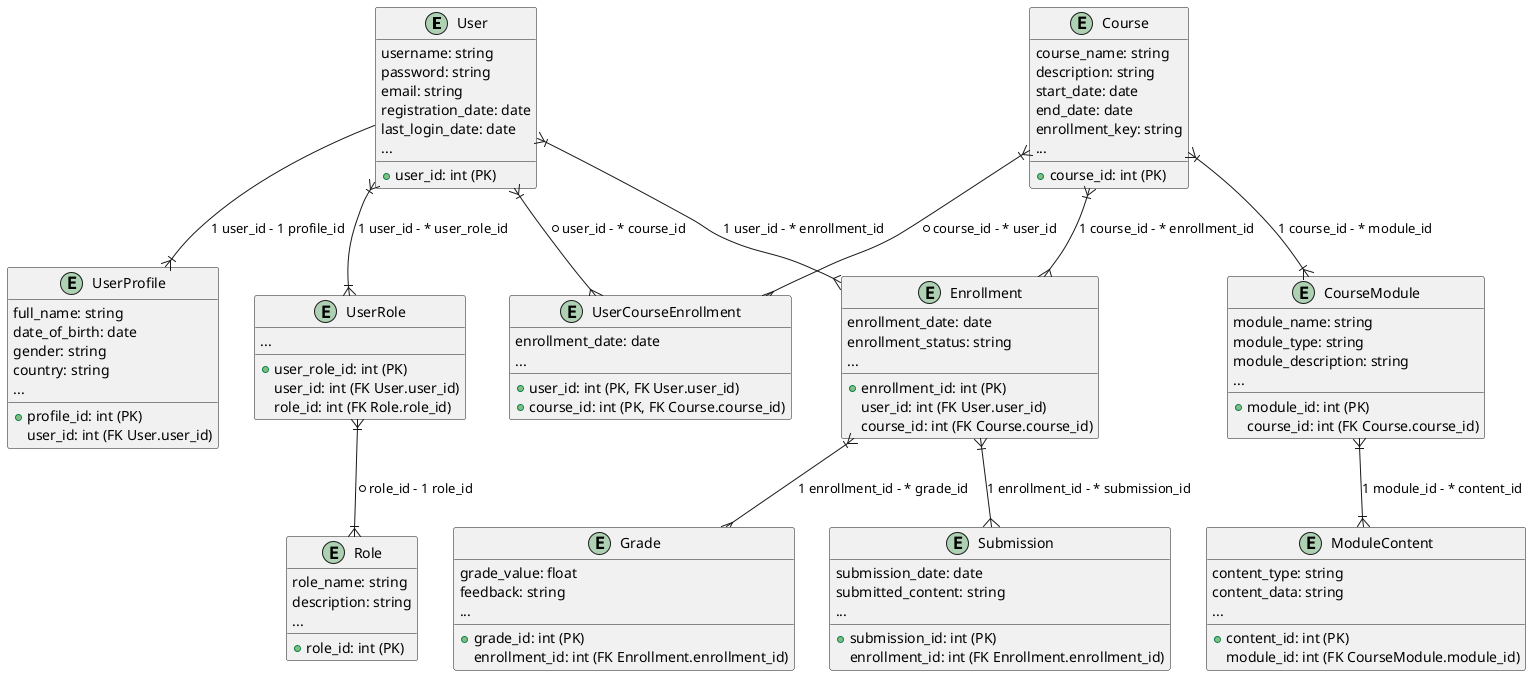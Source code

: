 @startuml

' Define User-related tables
entity User {
    + user_id: int (PK)
    username: string
    password: string
    email: string
    registration_date: date
    last_login_date: date
    ...
}

entity UserProfile {
    + profile_id: int (PK)
    user_id: int (FK User.user_id)
    full_name: string
    date_of_birth: date
    gender: string
    country: string
    ...
}

entity UserRole {
    + user_role_id: int (PK)
    user_id: int (FK User.user_id)
    role_id: int (FK Role.role_id)
    ...
}

entity Role {
    + role_id: int (PK)
    role_name: string
    description: string
    ...
}

' Define Course-related tables
entity Course {
    + course_id: int (PK)
    course_name: string
    description: string
    start_date: date
    end_date: date
    enrollment_key: string
    ...
}

entity CourseModule {
    + module_id: int (PK)
    course_id: int (FK Course.course_id)
    module_name: string
    module_type: string
    module_description: string
    ...
}

entity ModuleContent {
    + content_id: int (PK)
    module_id: int (FK CourseModule.module_id)
    content_type: string
    content_data: string
    ...
}

entity Enrollment {
    + enrollment_id: int (PK)
    user_id: int (FK User.user_id)
    course_id: int (FK Course.course_id)
    enrollment_date: date
    enrollment_status: string
    ...
}

entity Grade {
    + grade_id: int (PK)
    enrollment_id: int (FK Enrollment.enrollment_id)
    grade_value: float
    feedback: string
    ...
}

entity Submission {
    + submission_id: int (PK)
    enrollment_id: int (FK Enrollment.enrollment_id)
    submission_date: date
    submitted_content: string
    ...
}

entity UserCourseEnrollment {
    + user_id: int (PK, FK User.user_id)
    + course_id: int (PK, FK Course.course_id)
    enrollment_date: date
    ...
}

' Define Relationships with Cardinality
User --|{ UserProfile : 1 user_id - 1 profile_id
User }|--|{ UserRole : 1 user_id - * user_role_id
UserRole }|--|{ Role : * role_id - 1 role_id
Course }|--|{ CourseModule : 1 course_id - * module_id
CourseModule }|--|{ ModuleContent : 1 module_id - * content_id
User }|--{ Enrollment : 1 user_id - * enrollment_id
Course }|--{ Enrollment : 1 course_id - * enrollment_id
Enrollment }|--{ Grade : 1 enrollment_id - * grade_id
Enrollment }|--{ Submission : 1 enrollment_id - * submission_id
User }|--{ UserCourseEnrollment : * user_id - * course_id
Course }|--{ UserCourseEnrollment : * course_id - * user_id

@enduml
